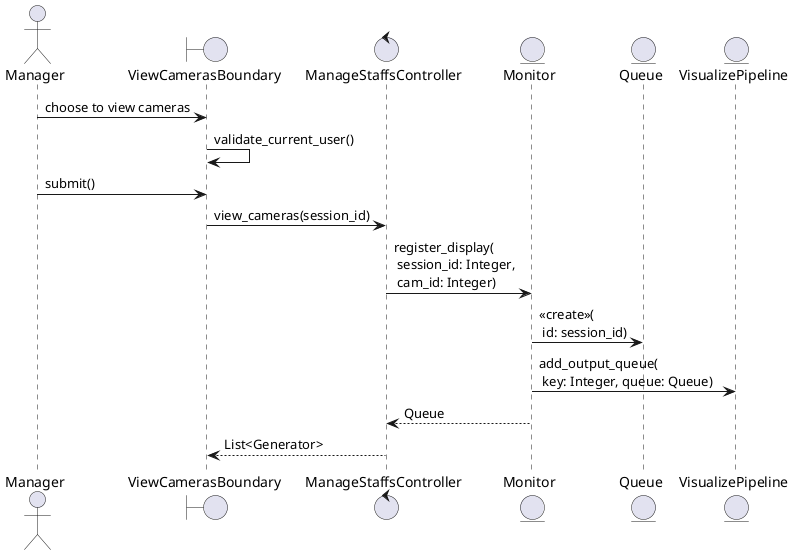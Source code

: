 @startuml

actor Manager as A
boundary ViewCamerasBoundary as B
control ManageStaffsController as C
entity Monitor
entity Queue
entity VisualizePipeline as PLVis

A -> B: choose to view cameras
B -> B: validate_current_user()
A -> B: submit()
B -> C: view_cameras(session_id)
C -> Monitor: register_display(\n session_id: Integer,\n cam_id: Integer)
Monitor -> Queue: <<create>>(\n id: session_id)
Monitor -> PLVis: add_output_queue(\n key: Integer, queue: Queue)
Monitor --> C: Queue
C --> B: List<Generator>

@enduml
